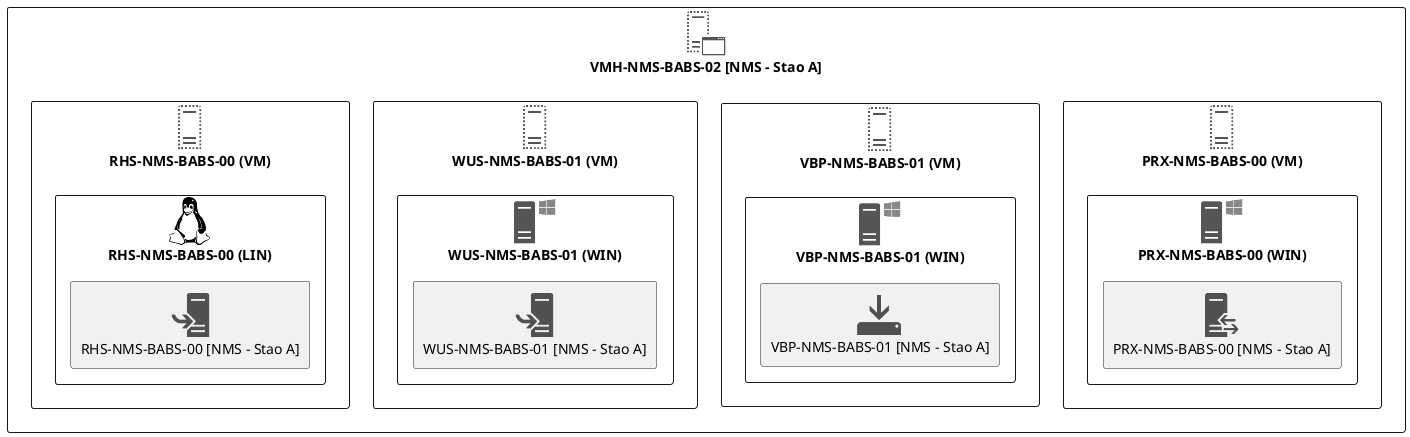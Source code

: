 @startuml


skinparam monochrome true
skinparam componentStyle uml2
!include <office/servers/virtual_application_server>
!include <office/Servers/virtual_server>
!include <office/Servers/windows_server>
!include <office/servers/reverse_proxy>
!include <office/Servers/virtual_server>
!include <office/Servers/windows_server>
!include <office/concepts/backup_local>
!include <office/Servers/virtual_server>
!include <office/Servers/windows_server>
!include <office/concepts/install>
!include <office/Servers/virtual_server>
!include <cloudinsight/linux>
!include <office/concepts/install>

show stereotype

rectangle VMH__S_NMS__S_BABS__S_02__F__aA_NMS__F___S___F_Stao__F_A_aC_ as "VMH-NMS-BABS-02 [NMS - Stao A]" <<$virtual_application_server>> {
	rectangle PRX__S_NMS__S_BABS__S_00__F___N_VM__O_ as "PRX-NMS-BABS-00 (VM)" <<$virtual_server>> {
		rectangle PRX__S_NMS__S_BABS__S_00__F___N_WIN__O_ as "PRX-NMS-BABS-00 (WIN)" <<$windows_server>> {
			rectangle PRX__S_NMS__S_BABS__S_00__F__aA_NMS__F___S___F_Stao__F_A_aC_ as "PRX-NMS-BABS-00 [NMS - Stao A]" <<$reverse_proxy>> {
			
			}
		}
	}
	rectangle VBP__S_NMS__S_BABS__S_01__F___N_VM__O_ as "VBP-NMS-BABS-01 (VM)" <<$virtual_server>> {
		rectangle VBP__S_NMS__S_BABS__S_01__F___N_WIN__O_ as "VBP-NMS-BABS-01 (WIN)" <<$windows_server>> {
			rectangle VBP__S_NMS__S_BABS__S_01__F__aA_NMS__F___S___F_Stao__F_A_aC_ as "VBP-NMS-BABS-01 [NMS - Stao A]" <<$backup_local>> {
			
			}
		}
	}
	rectangle WUS__S_NMS__S_BABS__S_01__F___N_VM__O_ as "WUS-NMS-BABS-01 (VM)" <<$virtual_server>> {
		rectangle WUS__S_NMS__S_BABS__S_01__F___N_WIN__O_ as "WUS-NMS-BABS-01 (WIN)" <<$windows_server>> {
			rectangle WUS__S_NMS__S_BABS__S_01__F__aA_NMS__F___S___F_Stao__F_A_aC_ as "WUS-NMS-BABS-01 [NMS - Stao A]" <<$install>> {
			
			}
		}
	}
	rectangle RHS__S_NMS__S_BABS__S_00__F___N_VM__O_ as "RHS-NMS-BABS-00 (VM)" <<$virtual_server>> {
		rectangle RHS__S_NMS__S_BABS__S_00__F___N_LIN__O_ as "RHS-NMS-BABS-00 (LIN)" <<$linux>> {
			rectangle RHS__S_NMS__S_BABS__S_00__F__aA_NMS__F___S___F_Stao__F_A_aC_ as "RHS-NMS-BABS-00 [NMS - Stao A]" <<$install>> {
			
			}
		}
	}
}


' Begin Protected Region [[layouting]]

' End Protected Region   [[layouting]]

@enduml
' Actifsource ID=[dc5bfacd-eaac-11e8-88d3-bfc6b992bdec,690dc5a2-0eaa-11e9-9f19-6d15636f4ecc,Hash]
